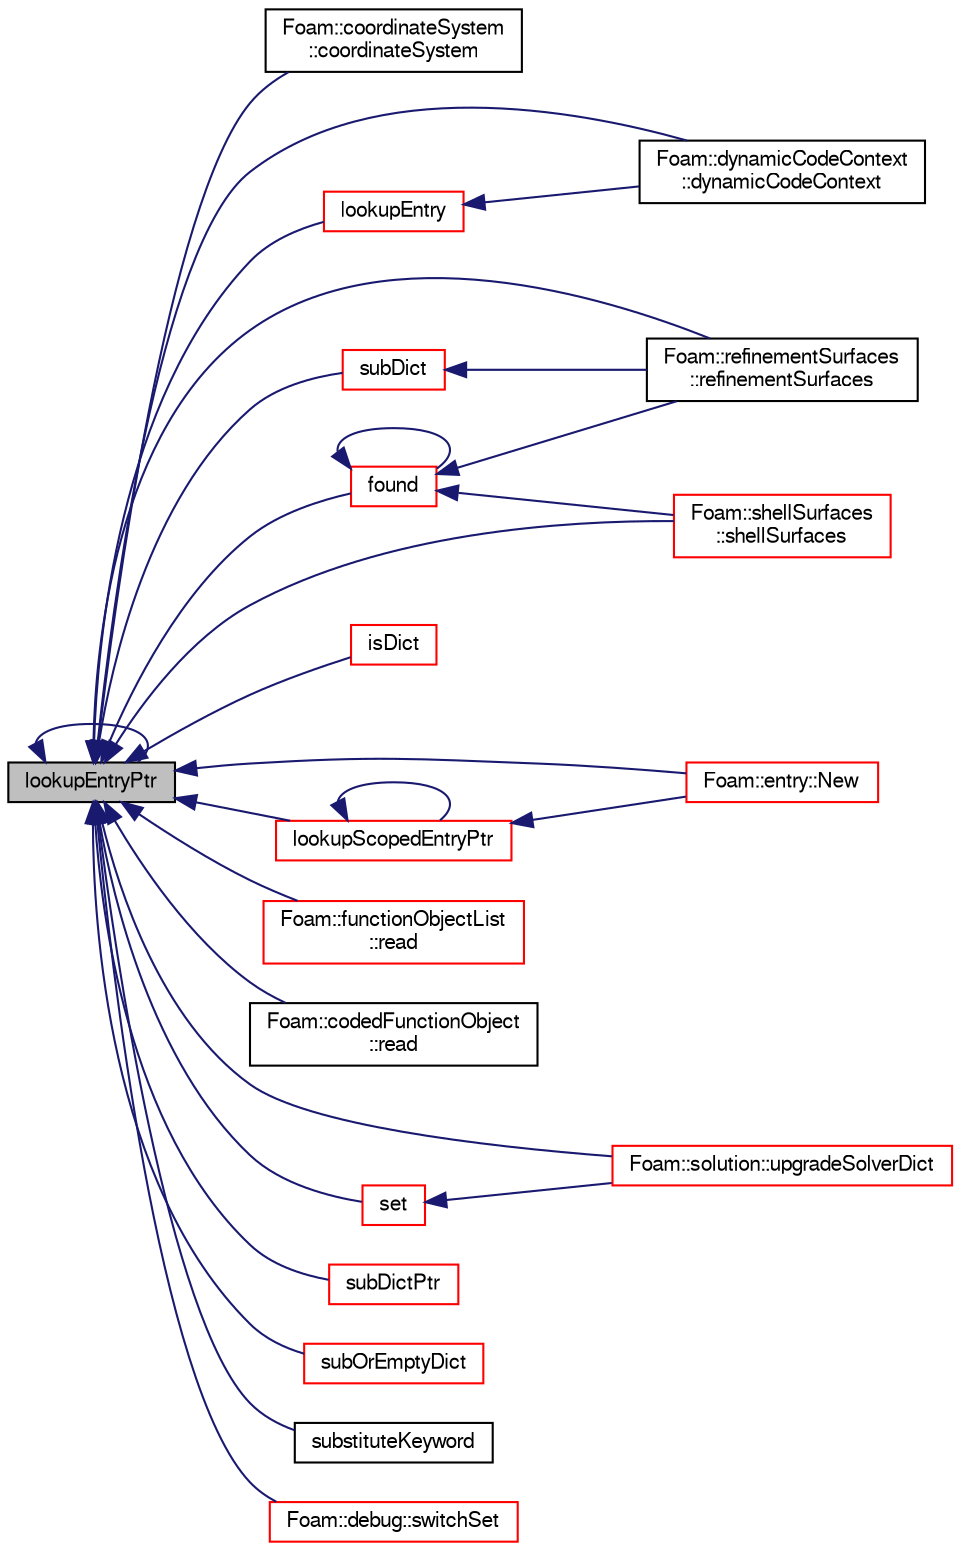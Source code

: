 digraph "lookupEntryPtr"
{
  bgcolor="transparent";
  edge [fontname="FreeSans",fontsize="10",labelfontname="FreeSans",labelfontsize="10"];
  node [fontname="FreeSans",fontsize="10",shape=record];
  rankdir="LR";
  Node9359 [label="lookupEntryPtr",height=0.2,width=0.4,color="black", fillcolor="grey75", style="filled", fontcolor="black"];
  Node9359 -> Node9360 [dir="back",color="midnightblue",fontsize="10",style="solid",fontname="FreeSans"];
  Node9360 [label="Foam::coordinateSystem\l::coordinateSystem",height=0.2,width=0.4,color="black",URL="$a25010.html#a7fde428d3234bd6b457a8592f7e5dc01",tooltip="Construct from dictionary (default name) "];
  Node9359 -> Node9361 [dir="back",color="midnightblue",fontsize="10",style="solid",fontname="FreeSans"];
  Node9361 [label="Foam::dynamicCodeContext\l::dynamicCodeContext",height=0.2,width=0.4,color="black",URL="$a26074.html#aaf616cf1d1395ba4d720994dc0d56732",tooltip="Construct from a dictionary. "];
  Node9359 -> Node9362 [dir="back",color="midnightblue",fontsize="10",style="solid",fontname="FreeSans"];
  Node9362 [label="found",height=0.2,width=0.4,color="red",URL="$a26014.html#adcd3d5d43253006ef145e56b43025d28",tooltip="Search dictionary for given keyword. "];
  Node9362 -> Node9362 [dir="back",color="midnightblue",fontsize="10",style="solid",fontname="FreeSans"];
  Node9362 -> Node10496 [dir="back",color="midnightblue",fontsize="10",style="solid",fontname="FreeSans"];
  Node10496 [label="Foam::refinementSurfaces\l::refinementSurfaces",height=0.2,width=0.4,color="black",URL="$a24686.html#a3eecea7df2307ad6efac0393c421de74",tooltip="Construct from surfaces and dictionary. "];
  Node9362 -> Node10500 [dir="back",color="midnightblue",fontsize="10",style="solid",fontname="FreeSans"];
  Node10500 [label="Foam::shellSurfaces\l::shellSurfaces",height=0.2,width=0.4,color="red",URL="$a24694.html#a2c429cbb881bcc26360946abf9c5f3b9",tooltip="Construct from geometry and dictionary. "];
  Node9359 -> Node11455 [dir="back",color="midnightblue",fontsize="10",style="solid",fontname="FreeSans"];
  Node11455 [label="isDict",height=0.2,width=0.4,color="red",URL="$a26014.html#aa4cc2aee9215f116e05032ce430e102a",tooltip="Check if entry is a sub-dictionary. "];
  Node9359 -> Node10565 [dir="back",color="midnightblue",fontsize="10",style="solid",fontname="FreeSans"];
  Node10565 [label="lookupEntry",height=0.2,width=0.4,color="red",URL="$a26014.html#a89fbd35cd2ce3d28cb51982b3d903201",tooltip="Find and return an entry data stream if present otherwise error. "];
  Node10565 -> Node9361 [dir="back",color="midnightblue",fontsize="10",style="solid",fontname="FreeSans"];
  Node9359 -> Node9359 [dir="back",color="midnightblue",fontsize="10",style="solid",fontname="FreeSans"];
  Node9359 -> Node10298 [dir="back",color="midnightblue",fontsize="10",style="solid",fontname="FreeSans"];
  Node10298 [label="lookupScopedEntryPtr",height=0.2,width=0.4,color="red",URL="$a26014.html#aa0ed8374f3da864708de908037607551",tooltip="Find and return an entry data stream pointer if present. "];
  Node10298 -> Node10298 [dir="back",color="midnightblue",fontsize="10",style="solid",fontname="FreeSans"];
  Node10298 -> Node10997 [dir="back",color="midnightblue",fontsize="10",style="solid",fontname="FreeSans"];
  Node10997 [label="Foam::entry::New",height=0.2,width=0.4,color="red",URL="$a26022.html#a8a226a546ec766d55192e65b55f87715",tooltip="Construct from Istream and insert into dictionary. "];
  Node9359 -> Node10997 [dir="back",color="midnightblue",fontsize="10",style="solid",fontname="FreeSans"];
  Node9359 -> Node9918 [dir="back",color="midnightblue",fontsize="10",style="solid",fontname="FreeSans"];
  Node9918 [label="Foam::functionObjectList\l::read",height=0.2,width=0.4,color="red",URL="$a26126.html#af816873151ddb0126e98bb2f914d8ed5",tooltip="Read and set the function objects if their data have changed. "];
  Node9359 -> Node10837 [dir="back",color="midnightblue",fontsize="10",style="solid",fontname="FreeSans"];
  Node10837 [label="Foam::codedFunctionObject\l::read",height=0.2,width=0.4,color="black",URL="$a28874.html#afac0600fef97b05534a595ce00b272ed",tooltip="Read and set the function object if its data have changed. "];
  Node9359 -> Node10496 [dir="back",color="midnightblue",fontsize="10",style="solid",fontname="FreeSans"];
  Node9359 -> Node11456 [dir="back",color="midnightblue",fontsize="10",style="solid",fontname="FreeSans"];
  Node11456 [label="set",height=0.2,width=0.4,color="red",URL="$a26014.html#a8396ca7a6d20d7aeebc8b1ac9e18460b",tooltip="Assign a new entry, overwrite any existing entry. "];
  Node11456 -> Node11461 [dir="back",color="midnightblue",fontsize="10",style="solid",fontname="FreeSans"];
  Node11461 [label="Foam::solution::upgradeSolverDict",height=0.2,width=0.4,color="red",URL="$a27078.html#aafb35d9c55b4a97e839ab61b4a0c7d52",tooltip="Update from older solver controls syntax. "];
  Node9359 -> Node10500 [dir="back",color="midnightblue",fontsize="10",style="solid",fontname="FreeSans"];
  Node9359 -> Node11467 [dir="back",color="midnightblue",fontsize="10",style="solid",fontname="FreeSans"];
  Node11467 [label="subDict",height=0.2,width=0.4,color="red",URL="$a26014.html#aaa26b5f2da6aff5a6a59af5407f1bf59",tooltip="Find and return a sub-dictionary. "];
  Node11467 -> Node10496 [dir="back",color="midnightblue",fontsize="10",style="solid",fontname="FreeSans"];
  Node9359 -> Node11536 [dir="back",color="midnightblue",fontsize="10",style="solid",fontname="FreeSans"];
  Node11536 [label="subDictPtr",height=0.2,width=0.4,color="red",URL="$a26014.html#adadf3cea84d24fb561892e200c8904e6",tooltip="Find and return a sub-dictionary pointer if present. "];
  Node9359 -> Node11541 [dir="back",color="midnightblue",fontsize="10",style="solid",fontname="FreeSans"];
  Node11541 [label="subOrEmptyDict",height=0.2,width=0.4,color="red",URL="$a26014.html#a48adbbf7920cd4c2687f3f325cb43d33",tooltip="Find and return a sub-dictionary as a copy, or. "];
  Node9359 -> Node11141 [dir="back",color="midnightblue",fontsize="10",style="solid",fontname="FreeSans"];
  Node11141 [label="substituteKeyword",height=0.2,width=0.4,color="black",URL="$a26014.html#a7d3cf723e574a5adaba6b5a7409a39e2",tooltip="Substitute the given keyword prepended by &#39;$&#39; with the. "];
  Node9359 -> Node11543 [dir="back",color="midnightblue",fontsize="10",style="solid",fontname="FreeSans"];
  Node11543 [label="Foam::debug::switchSet",height=0.2,width=0.4,color="red",URL="$a21163.html#a02428a7a9aa138cfe5550361a4f1de83",tooltip="Internal function to lookup a sub-dictionary from controlDict. "];
  Node9359 -> Node11461 [dir="back",color="midnightblue",fontsize="10",style="solid",fontname="FreeSans"];
}
